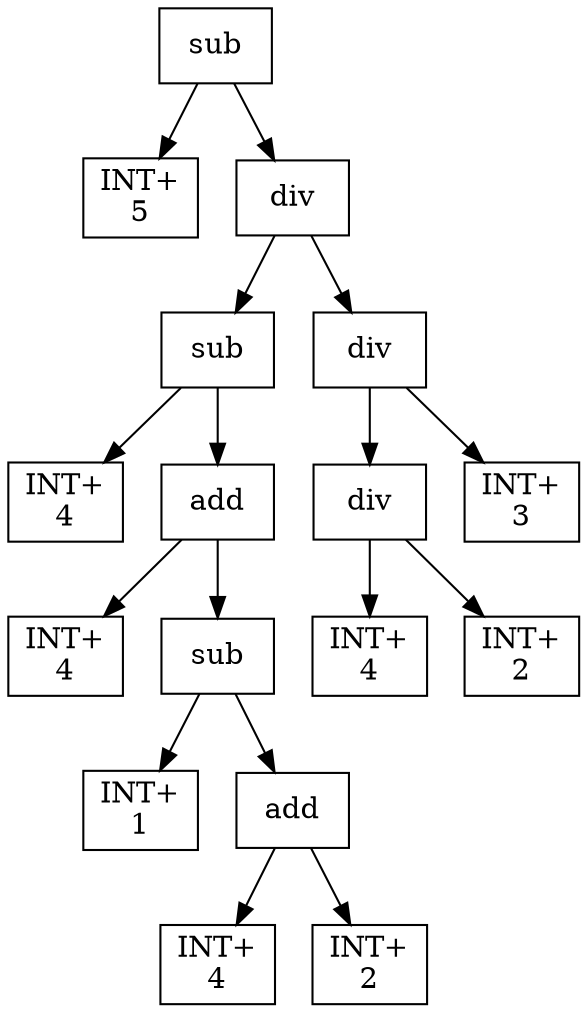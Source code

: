 digraph expr {
  node [shape=box];
  n1 [label="sub"];
  n2 [label="INT+\n5"];
  n3 [label="div"];
  n4 [label="sub"];
  n5 [label="INT+\n4"];
  n6 [label="add"];
  n7 [label="INT+\n4"];
  n8 [label="sub"];
  n9 [label="INT+\n1"];
  n10 [label="add"];
  n11 [label="INT+\n4"];
  n12 [label="INT+\n2"];
  n10 -> n11;
  n10 -> n12;
  n8 -> n9;
  n8 -> n10;
  n6 -> n7;
  n6 -> n8;
  n4 -> n5;
  n4 -> n6;
  n13 [label="div"];
  n14 [label="div"];
  n15 [label="INT+\n4"];
  n16 [label="INT+\n2"];
  n14 -> n15;
  n14 -> n16;
  n17 [label="INT+\n3"];
  n13 -> n14;
  n13 -> n17;
  n3 -> n4;
  n3 -> n13;
  n1 -> n2;
  n1 -> n3;
}